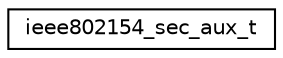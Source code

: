 digraph "Graphical Class Hierarchy"
{
 // LATEX_PDF_SIZE
  edge [fontname="Helvetica",fontsize="10",labelfontname="Helvetica",labelfontsize="10"];
  node [fontname="Helvetica",fontsize="10",shape=record];
  rankdir="LR";
  Node0 [label="ieee802154_sec_aux_t",height=0.2,width=0.4,color="black", fillcolor="white", style="filled",URL="$structieee802154__sec__aux__t.html",tooltip="IEEE 802.15.4 auxiliary security header."];
}
